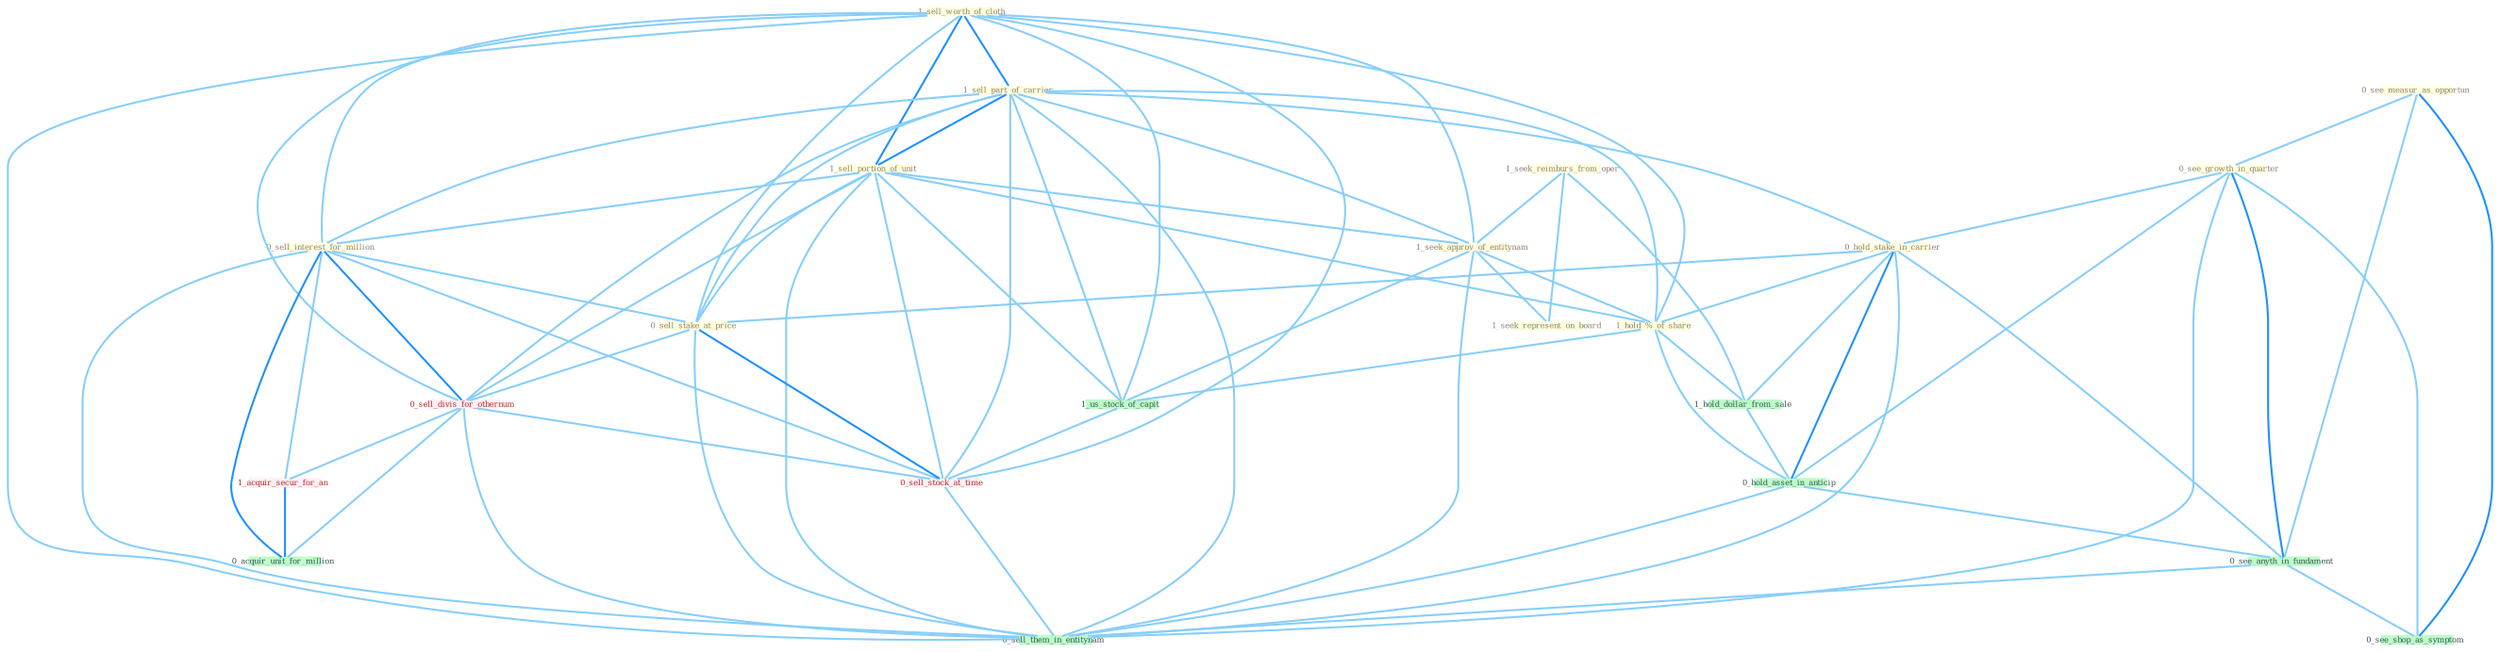 Graph G{ 
    node
    [shape=polygon,style=filled,width=.5,height=.06,color="#BDFCC9",fixedsize=true,fontsize=4,
    fontcolor="#2f4f4f"];
    {node
    [color="#ffffe0", fontcolor="#8b7d6b"] "1_sell_worth_of_cloth " "1_sell_part_of_carrier " "1_seek_reimburs_from_oper " "0_see_measur_as_opportun " "1_sell_portion_of_unit " "0_see_growth_in_quarter " "1_seek_approv_of_entitynam " "1_seek_represent_on_board " "0_sell_interest_for_million " "0_hold_stake_in_carrier " "0_sell_stake_at_price " "1_hold_%_of_share "}
{node [color="#fff0f5", fontcolor="#b22222"] "0_sell_divis_for_othernum " "1_acquir_secur_for_an " "0_sell_stock_at_time "}
edge [color="#B0E2FF"];

	"1_sell_worth_of_cloth " -- "1_sell_part_of_carrier " [w="2", color="#1e90ff" , len=0.8];
	"1_sell_worth_of_cloth " -- "1_sell_portion_of_unit " [w="2", color="#1e90ff" , len=0.8];
	"1_sell_worth_of_cloth " -- "1_seek_approv_of_entitynam " [w="1", color="#87cefa" ];
	"1_sell_worth_of_cloth " -- "0_sell_interest_for_million " [w="1", color="#87cefa" ];
	"1_sell_worth_of_cloth " -- "0_sell_stake_at_price " [w="1", color="#87cefa" ];
	"1_sell_worth_of_cloth " -- "1_hold_%_of_share " [w="1", color="#87cefa" ];
	"1_sell_worth_of_cloth " -- "0_sell_divis_for_othernum " [w="1", color="#87cefa" ];
	"1_sell_worth_of_cloth " -- "1_us_stock_of_capit " [w="1", color="#87cefa" ];
	"1_sell_worth_of_cloth " -- "0_sell_stock_at_time " [w="1", color="#87cefa" ];
	"1_sell_worth_of_cloth " -- "0_sell_them_in_entitynam " [w="1", color="#87cefa" ];
	"1_sell_part_of_carrier " -- "1_sell_portion_of_unit " [w="2", color="#1e90ff" , len=0.8];
	"1_sell_part_of_carrier " -- "1_seek_approv_of_entitynam " [w="1", color="#87cefa" ];
	"1_sell_part_of_carrier " -- "0_sell_interest_for_million " [w="1", color="#87cefa" ];
	"1_sell_part_of_carrier " -- "0_hold_stake_in_carrier " [w="1", color="#87cefa" ];
	"1_sell_part_of_carrier " -- "0_sell_stake_at_price " [w="1", color="#87cefa" ];
	"1_sell_part_of_carrier " -- "1_hold_%_of_share " [w="1", color="#87cefa" ];
	"1_sell_part_of_carrier " -- "0_sell_divis_for_othernum " [w="1", color="#87cefa" ];
	"1_sell_part_of_carrier " -- "1_us_stock_of_capit " [w="1", color="#87cefa" ];
	"1_sell_part_of_carrier " -- "0_sell_stock_at_time " [w="1", color="#87cefa" ];
	"1_sell_part_of_carrier " -- "0_sell_them_in_entitynam " [w="1", color="#87cefa" ];
	"1_seek_reimburs_from_oper " -- "1_seek_approv_of_entitynam " [w="1", color="#87cefa" ];
	"1_seek_reimburs_from_oper " -- "1_seek_represent_on_board " [w="1", color="#87cefa" ];
	"1_seek_reimburs_from_oper " -- "1_hold_dollar_from_sale " [w="1", color="#87cefa" ];
	"0_see_measur_as_opportun " -- "0_see_growth_in_quarter " [w="1", color="#87cefa" ];
	"0_see_measur_as_opportun " -- "0_see_anyth_in_fundament " [w="1", color="#87cefa" ];
	"0_see_measur_as_opportun " -- "0_see_shop_as_symptom " [w="2", color="#1e90ff" , len=0.8];
	"1_sell_portion_of_unit " -- "1_seek_approv_of_entitynam " [w="1", color="#87cefa" ];
	"1_sell_portion_of_unit " -- "0_sell_interest_for_million " [w="1", color="#87cefa" ];
	"1_sell_portion_of_unit " -- "0_sell_stake_at_price " [w="1", color="#87cefa" ];
	"1_sell_portion_of_unit " -- "1_hold_%_of_share " [w="1", color="#87cefa" ];
	"1_sell_portion_of_unit " -- "0_sell_divis_for_othernum " [w="1", color="#87cefa" ];
	"1_sell_portion_of_unit " -- "1_us_stock_of_capit " [w="1", color="#87cefa" ];
	"1_sell_portion_of_unit " -- "0_sell_stock_at_time " [w="1", color="#87cefa" ];
	"1_sell_portion_of_unit " -- "0_sell_them_in_entitynam " [w="1", color="#87cefa" ];
	"0_see_growth_in_quarter " -- "0_hold_stake_in_carrier " [w="1", color="#87cefa" ];
	"0_see_growth_in_quarter " -- "0_hold_asset_in_anticip " [w="1", color="#87cefa" ];
	"0_see_growth_in_quarter " -- "0_see_anyth_in_fundament " [w="2", color="#1e90ff" , len=0.8];
	"0_see_growth_in_quarter " -- "0_see_shop_as_symptom " [w="1", color="#87cefa" ];
	"0_see_growth_in_quarter " -- "0_sell_them_in_entitynam " [w="1", color="#87cefa" ];
	"1_seek_approv_of_entitynam " -- "1_seek_represent_on_board " [w="1", color="#87cefa" ];
	"1_seek_approv_of_entitynam " -- "1_hold_%_of_share " [w="1", color="#87cefa" ];
	"1_seek_approv_of_entitynam " -- "1_us_stock_of_capit " [w="1", color="#87cefa" ];
	"1_seek_approv_of_entitynam " -- "0_sell_them_in_entitynam " [w="1", color="#87cefa" ];
	"0_sell_interest_for_million " -- "0_sell_stake_at_price " [w="1", color="#87cefa" ];
	"0_sell_interest_for_million " -- "0_sell_divis_for_othernum " [w="2", color="#1e90ff" , len=0.8];
	"0_sell_interest_for_million " -- "1_acquir_secur_for_an " [w="1", color="#87cefa" ];
	"0_sell_interest_for_million " -- "0_sell_stock_at_time " [w="1", color="#87cefa" ];
	"0_sell_interest_for_million " -- "0_acquir_unit_for_million " [w="2", color="#1e90ff" , len=0.8];
	"0_sell_interest_for_million " -- "0_sell_them_in_entitynam " [w="1", color="#87cefa" ];
	"0_hold_stake_in_carrier " -- "0_sell_stake_at_price " [w="1", color="#87cefa" ];
	"0_hold_stake_in_carrier " -- "1_hold_%_of_share " [w="1", color="#87cefa" ];
	"0_hold_stake_in_carrier " -- "1_hold_dollar_from_sale " [w="1", color="#87cefa" ];
	"0_hold_stake_in_carrier " -- "0_hold_asset_in_anticip " [w="2", color="#1e90ff" , len=0.8];
	"0_hold_stake_in_carrier " -- "0_see_anyth_in_fundament " [w="1", color="#87cefa" ];
	"0_hold_stake_in_carrier " -- "0_sell_them_in_entitynam " [w="1", color="#87cefa" ];
	"0_sell_stake_at_price " -- "0_sell_divis_for_othernum " [w="1", color="#87cefa" ];
	"0_sell_stake_at_price " -- "0_sell_stock_at_time " [w="2", color="#1e90ff" , len=0.8];
	"0_sell_stake_at_price " -- "0_sell_them_in_entitynam " [w="1", color="#87cefa" ];
	"1_hold_%_of_share " -- "1_us_stock_of_capit " [w="1", color="#87cefa" ];
	"1_hold_%_of_share " -- "1_hold_dollar_from_sale " [w="1", color="#87cefa" ];
	"1_hold_%_of_share " -- "0_hold_asset_in_anticip " [w="1", color="#87cefa" ];
	"0_sell_divis_for_othernum " -- "1_acquir_secur_for_an " [w="1", color="#87cefa" ];
	"0_sell_divis_for_othernum " -- "0_sell_stock_at_time " [w="1", color="#87cefa" ];
	"0_sell_divis_for_othernum " -- "0_acquir_unit_for_million " [w="1", color="#87cefa" ];
	"0_sell_divis_for_othernum " -- "0_sell_them_in_entitynam " [w="1", color="#87cefa" ];
	"1_acquir_secur_for_an " -- "0_acquir_unit_for_million " [w="2", color="#1e90ff" , len=0.8];
	"1_us_stock_of_capit " -- "0_sell_stock_at_time " [w="1", color="#87cefa" ];
	"1_hold_dollar_from_sale " -- "0_hold_asset_in_anticip " [w="1", color="#87cefa" ];
	"0_hold_asset_in_anticip " -- "0_see_anyth_in_fundament " [w="1", color="#87cefa" ];
	"0_hold_asset_in_anticip " -- "0_sell_them_in_entitynam " [w="1", color="#87cefa" ];
	"0_sell_stock_at_time " -- "0_sell_them_in_entitynam " [w="1", color="#87cefa" ];
	"0_see_anyth_in_fundament " -- "0_see_shop_as_symptom " [w="1", color="#87cefa" ];
	"0_see_anyth_in_fundament " -- "0_sell_them_in_entitynam " [w="1", color="#87cefa" ];
}